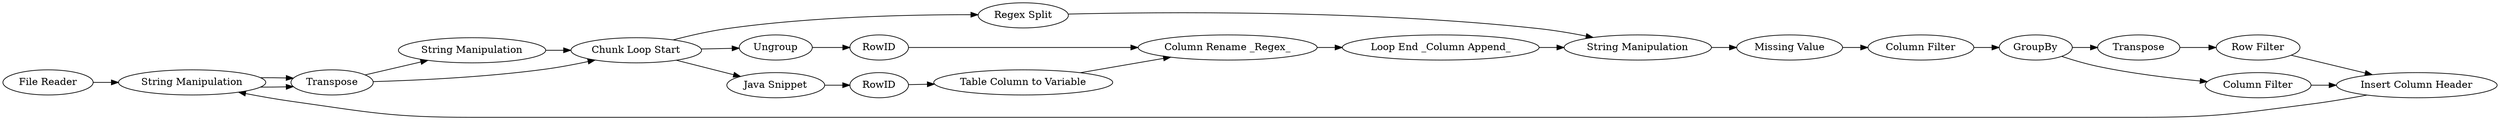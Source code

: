 digraph {
	2 [label="File Reader"]
	13 [label="Column Filter"]
	16 [label="Excel Writer _XLS_"]
	4 [label="Regex Split"]
	5 [label="Missing Value"]
	6 [label="Column Filter"]
	7 [label=GroupBy]
	8 [label=Transpose]
	10 [label="Insert Column Header"]
	11 [label="Column Filter"]
	12 [label="Row Filter"]
	13 [label="String Manipulation"]
	14 [label="String Manipulation"]
	15 [label="String Manipulation"]
	16 [label="String Manipulation"]
	17 [label="String Manipulation"]
	14 [label=Transpose]
	17 [label="Chunk Loop Start"]
	18 [label=Ungroup]
	19 [label="Loop End _Column Append_"]
	21 [label="Java Snippet"]
	22 [label="Table Column to Variable"]
	23 [label=RowID]
	24 [label=RowID]
	26 [label="Column Rename _Regex_"]
	4 -> 16
	5 -> 6
	6 -> 7
	7 -> 11
	7 -> 8
	8 -> 12
	11 -> 10
	12 -> 10
	13 -> 14
	14 -> 15
	15 -> 17
	16 -> 5
	17 -> 4
	14 -> 17
	17 -> 18
	17 -> 21
	18 -> 24
	21 -> 23
	22 -> 26
	23 -> 22
	24 -> 26
	26 -> 19
	2 -> 13
	13 -> 14
	10 -> 13
	19 -> 16
	rankdir=LR
}
